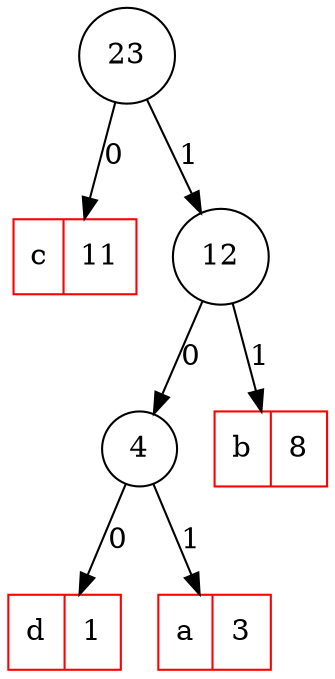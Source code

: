 digraph {
	node [fontename="Arial"];
	n6 [shape = circle, label="23"]
	n2 [shape = record, label="c|11", color=RED]
	n6 -> n2 [label=0]
	n5 [shape = circle, label="12"]
	n4 [shape = circle, label="4"]
	n3 [shape = record, label="d|1", color=RED]
	n4 -> n3 [label=0]
	n0 [shape = record, label="a|3", color=RED]
	n4 -> n0 [label=1]
	n5 -> n4 [label=0]
	n1 [shape = record, label="b|8", color=RED]
	n5 -> n1 [label=1]
	n6 -> n5 [label=1]
}
